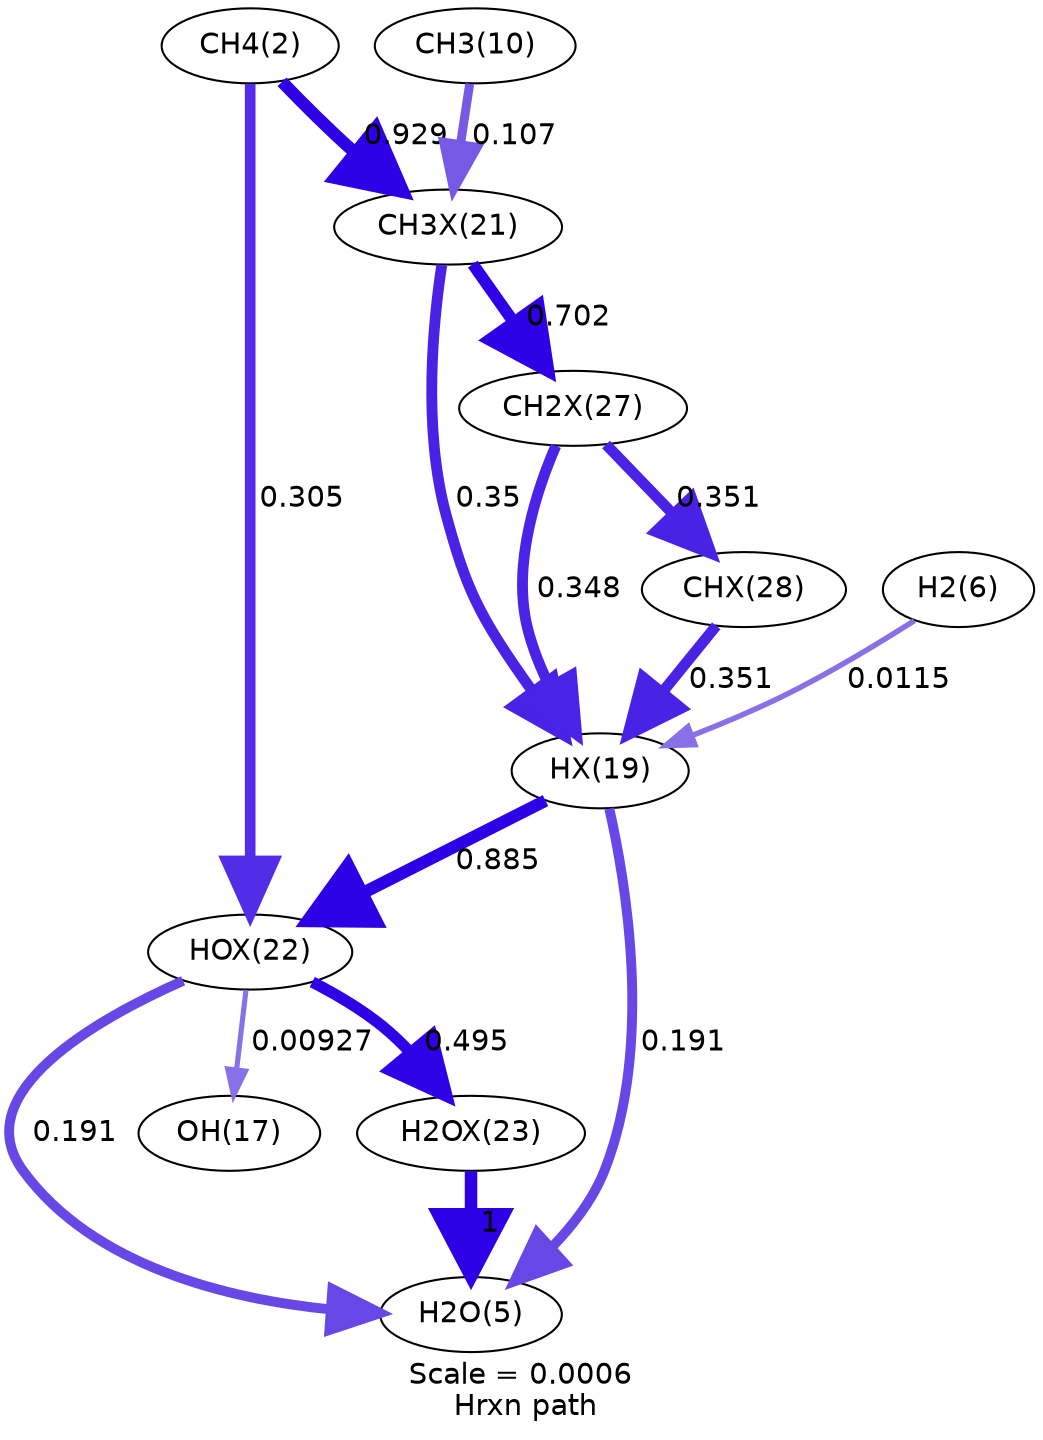 digraph reaction_paths {
center=1;
s3 -> s26[fontname="Helvetica", style="setlinewidth(5.1)", arrowsize=2.55, color="0.7, 0.805, 0.9"
, label=" 0.305"];
s3 -> s25[fontname="Helvetica", style="setlinewidth(5.94)", arrowsize=2.97, color="0.7, 1.43, 0.9"
, label=" 0.929"];
s7 -> s23[fontname="Helvetica", style="setlinewidth(2.63)", arrowsize=1.32, color="0.7, 0.512, 0.9"
, label=" 0.0115"];
s23 -> s26[fontname="Helvetica", style="setlinewidth(5.91)", arrowsize=2.95, color="0.7, 1.39, 0.9"
, label=" 0.885"];
s23 -> s6[fontname="Helvetica", style="setlinewidth(4.75)", arrowsize=2.37, color="0.7, 0.691, 0.9"
, label=" 0.191"];
s25 -> s23[fontname="Helvetica", style="setlinewidth(5.21)", arrowsize=2.6, color="0.7, 0.85, 0.9"
, label=" 0.35"];
s31 -> s23[fontname="Helvetica", style="setlinewidth(5.2)", arrowsize=2.6, color="0.7, 0.848, 0.9"
, label=" 0.348"];
s32 -> s23[fontname="Helvetica", style="setlinewidth(5.21)", arrowsize=2.6, color="0.7, 0.851, 0.9"
, label=" 0.351"];
s26 -> s6[fontname="Helvetica", style="setlinewidth(4.75)", arrowsize=2.37, color="0.7, 0.691, 0.9"
, label=" 0.191"];
s26 -> s18[fontname="Helvetica", style="setlinewidth(2.47)", arrowsize=1.23, color="0.7, 0.509, 0.9"
, label=" 0.00927"];
s26 -> s27[fontname="Helvetica", style="setlinewidth(5.47)", arrowsize=2.73, color="0.7, 0.995, 0.9"
, label=" 0.495"];
s27 -> s6[fontname="Helvetica", style="setlinewidth(6)", arrowsize=3, color="0.7, 1.5, 0.9"
, label=" 1"];
s11 -> s25[fontname="Helvetica", style="setlinewidth(4.31)", arrowsize=2.16, color="0.7, 0.607, 0.9"
, label=" 0.107"];
s25 -> s31[fontname="Helvetica", style="setlinewidth(5.73)", arrowsize=2.87, color="0.7, 1.2, 0.9"
, label=" 0.702"];
s31 -> s32[fontname="Helvetica", style="setlinewidth(5.21)", arrowsize=2.6, color="0.7, 0.851, 0.9"
, label=" 0.351"];
s3 [ fontname="Helvetica", label="CH4(2)"];
s6 [ fontname="Helvetica", label="H2O(5)"];
s7 [ fontname="Helvetica", label="H2(6)"];
s11 [ fontname="Helvetica", label="CH3(10)"];
s18 [ fontname="Helvetica", label="OH(17)"];
s23 [ fontname="Helvetica", label="HX(19)"];
s25 [ fontname="Helvetica", label="CH3X(21)"];
s26 [ fontname="Helvetica", label="HOX(22)"];
s27 [ fontname="Helvetica", label="H2OX(23)"];
s31 [ fontname="Helvetica", label="CH2X(27)"];
s32 [ fontname="Helvetica", label="CHX(28)"];
 label = "Scale = 0.0006\l Hrxn path";
 fontname = "Helvetica";
}
